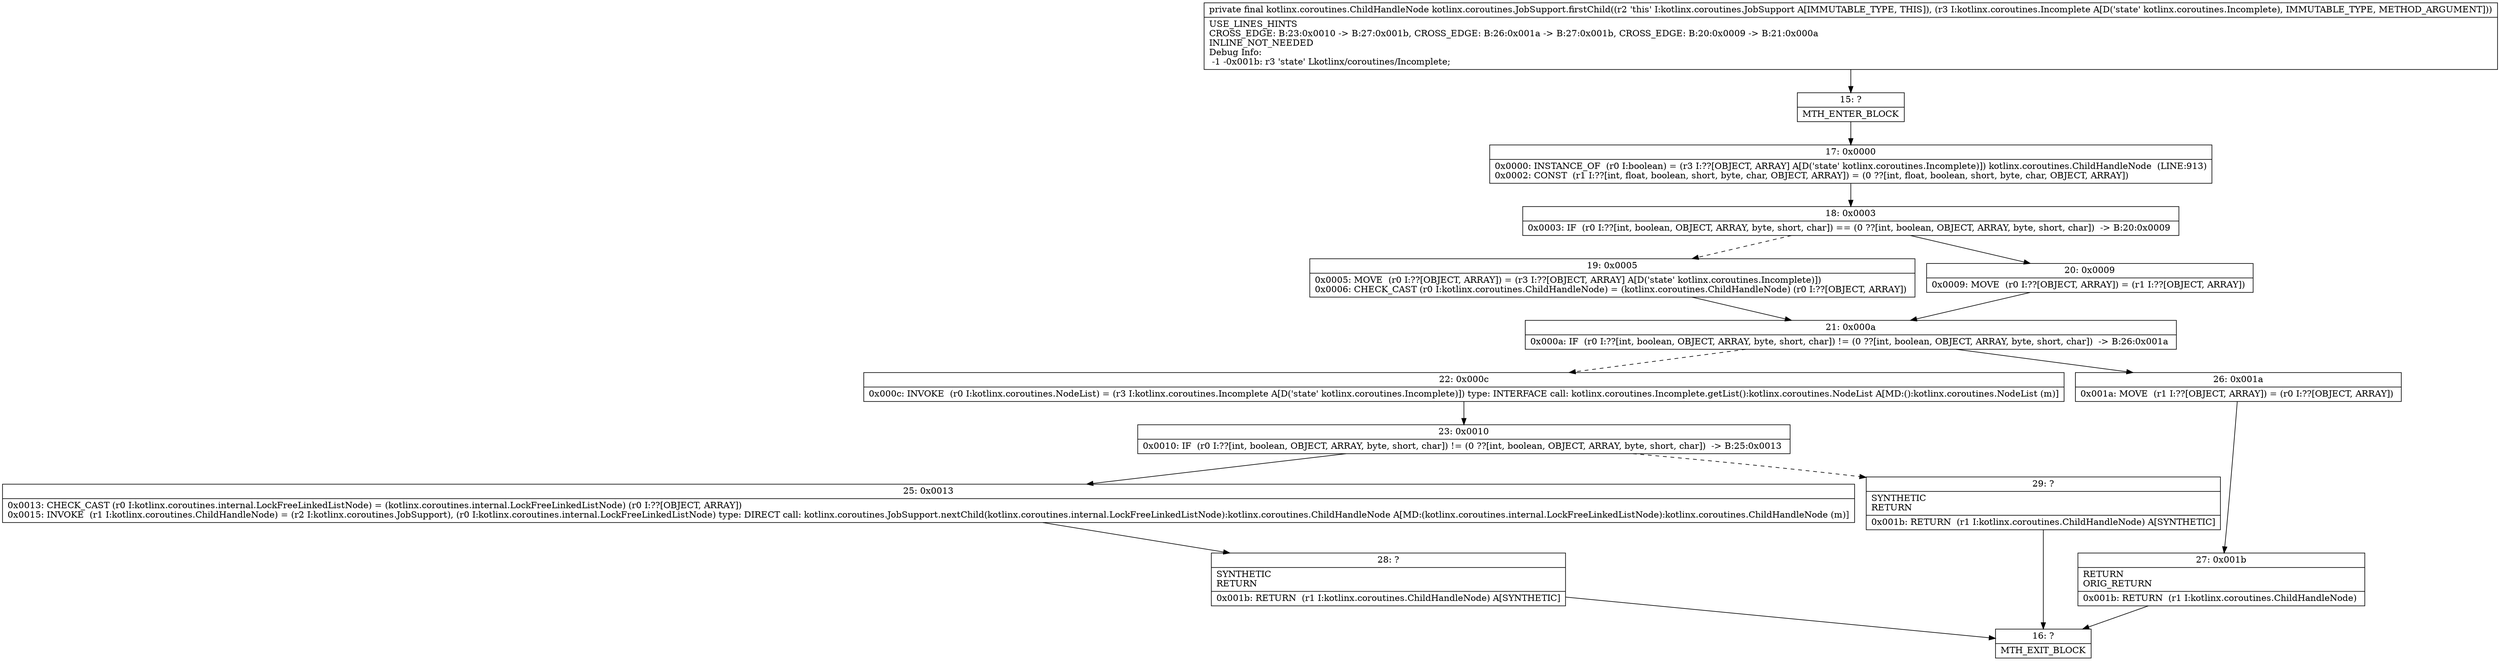 digraph "CFG forkotlinx.coroutines.JobSupport.firstChild(Lkotlinx\/coroutines\/Incomplete;)Lkotlinx\/coroutines\/ChildHandleNode;" {
Node_15 [shape=record,label="{15\:\ ?|MTH_ENTER_BLOCK\l}"];
Node_17 [shape=record,label="{17\:\ 0x0000|0x0000: INSTANCE_OF  (r0 I:boolean) = (r3 I:??[OBJECT, ARRAY] A[D('state' kotlinx.coroutines.Incomplete)]) kotlinx.coroutines.ChildHandleNode  (LINE:913)\l0x0002: CONST  (r1 I:??[int, float, boolean, short, byte, char, OBJECT, ARRAY]) = (0 ??[int, float, boolean, short, byte, char, OBJECT, ARRAY]) \l}"];
Node_18 [shape=record,label="{18\:\ 0x0003|0x0003: IF  (r0 I:??[int, boolean, OBJECT, ARRAY, byte, short, char]) == (0 ??[int, boolean, OBJECT, ARRAY, byte, short, char])  \-\> B:20:0x0009 \l}"];
Node_19 [shape=record,label="{19\:\ 0x0005|0x0005: MOVE  (r0 I:??[OBJECT, ARRAY]) = (r3 I:??[OBJECT, ARRAY] A[D('state' kotlinx.coroutines.Incomplete)]) \l0x0006: CHECK_CAST (r0 I:kotlinx.coroutines.ChildHandleNode) = (kotlinx.coroutines.ChildHandleNode) (r0 I:??[OBJECT, ARRAY]) \l}"];
Node_21 [shape=record,label="{21\:\ 0x000a|0x000a: IF  (r0 I:??[int, boolean, OBJECT, ARRAY, byte, short, char]) != (0 ??[int, boolean, OBJECT, ARRAY, byte, short, char])  \-\> B:26:0x001a \l}"];
Node_22 [shape=record,label="{22\:\ 0x000c|0x000c: INVOKE  (r0 I:kotlinx.coroutines.NodeList) = (r3 I:kotlinx.coroutines.Incomplete A[D('state' kotlinx.coroutines.Incomplete)]) type: INTERFACE call: kotlinx.coroutines.Incomplete.getList():kotlinx.coroutines.NodeList A[MD:():kotlinx.coroutines.NodeList (m)]\l}"];
Node_23 [shape=record,label="{23\:\ 0x0010|0x0010: IF  (r0 I:??[int, boolean, OBJECT, ARRAY, byte, short, char]) != (0 ??[int, boolean, OBJECT, ARRAY, byte, short, char])  \-\> B:25:0x0013 \l}"];
Node_25 [shape=record,label="{25\:\ 0x0013|0x0013: CHECK_CAST (r0 I:kotlinx.coroutines.internal.LockFreeLinkedListNode) = (kotlinx.coroutines.internal.LockFreeLinkedListNode) (r0 I:??[OBJECT, ARRAY]) \l0x0015: INVOKE  (r1 I:kotlinx.coroutines.ChildHandleNode) = (r2 I:kotlinx.coroutines.JobSupport), (r0 I:kotlinx.coroutines.internal.LockFreeLinkedListNode) type: DIRECT call: kotlinx.coroutines.JobSupport.nextChild(kotlinx.coroutines.internal.LockFreeLinkedListNode):kotlinx.coroutines.ChildHandleNode A[MD:(kotlinx.coroutines.internal.LockFreeLinkedListNode):kotlinx.coroutines.ChildHandleNode (m)]\l}"];
Node_28 [shape=record,label="{28\:\ ?|SYNTHETIC\lRETURN\l|0x001b: RETURN  (r1 I:kotlinx.coroutines.ChildHandleNode) A[SYNTHETIC]\l}"];
Node_16 [shape=record,label="{16\:\ ?|MTH_EXIT_BLOCK\l}"];
Node_29 [shape=record,label="{29\:\ ?|SYNTHETIC\lRETURN\l|0x001b: RETURN  (r1 I:kotlinx.coroutines.ChildHandleNode) A[SYNTHETIC]\l}"];
Node_26 [shape=record,label="{26\:\ 0x001a|0x001a: MOVE  (r1 I:??[OBJECT, ARRAY]) = (r0 I:??[OBJECT, ARRAY]) \l}"];
Node_27 [shape=record,label="{27\:\ 0x001b|RETURN\lORIG_RETURN\l|0x001b: RETURN  (r1 I:kotlinx.coroutines.ChildHandleNode) \l}"];
Node_20 [shape=record,label="{20\:\ 0x0009|0x0009: MOVE  (r0 I:??[OBJECT, ARRAY]) = (r1 I:??[OBJECT, ARRAY]) \l}"];
MethodNode[shape=record,label="{private final kotlinx.coroutines.ChildHandleNode kotlinx.coroutines.JobSupport.firstChild((r2 'this' I:kotlinx.coroutines.JobSupport A[IMMUTABLE_TYPE, THIS]), (r3 I:kotlinx.coroutines.Incomplete A[D('state' kotlinx.coroutines.Incomplete), IMMUTABLE_TYPE, METHOD_ARGUMENT]))  | USE_LINES_HINTS\lCROSS_EDGE: B:23:0x0010 \-\> B:27:0x001b, CROSS_EDGE: B:26:0x001a \-\> B:27:0x001b, CROSS_EDGE: B:20:0x0009 \-\> B:21:0x000a\lINLINE_NOT_NEEDED\lDebug Info:\l  \-1 \-0x001b: r3 'state' Lkotlinx\/coroutines\/Incomplete;\l}"];
MethodNode -> Node_15;Node_15 -> Node_17;
Node_17 -> Node_18;
Node_18 -> Node_19[style=dashed];
Node_18 -> Node_20;
Node_19 -> Node_21;
Node_21 -> Node_22[style=dashed];
Node_21 -> Node_26;
Node_22 -> Node_23;
Node_23 -> Node_25;
Node_23 -> Node_29[style=dashed];
Node_25 -> Node_28;
Node_28 -> Node_16;
Node_29 -> Node_16;
Node_26 -> Node_27;
Node_27 -> Node_16;
Node_20 -> Node_21;
}

